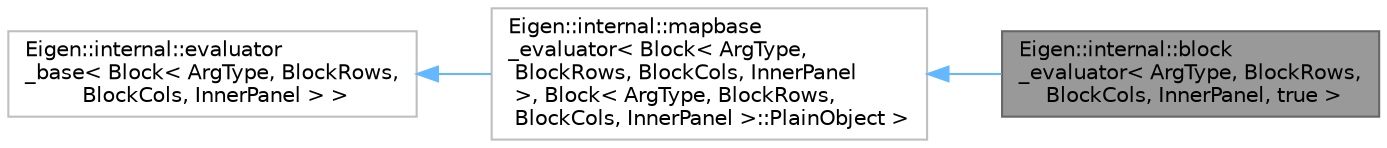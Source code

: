 digraph "Eigen::internal::block_evaluator&lt; ArgType, BlockRows, BlockCols, InnerPanel, true &gt;"
{
 // LATEX_PDF_SIZE
  bgcolor="transparent";
  edge [fontname=Helvetica,fontsize=10,labelfontname=Helvetica,labelfontsize=10];
  node [fontname=Helvetica,fontsize=10,shape=box,height=0.2,width=0.4];
  rankdir="LR";
  Node1 [id="Node000001",label="Eigen::internal::block\l_evaluator\< ArgType, BlockRows,\l BlockCols, InnerPanel, true \>",height=0.2,width=0.4,color="gray40", fillcolor="grey60", style="filled", fontcolor="black",tooltip=" "];
  Node2 -> Node1 [id="edge1_Node000001_Node000002",dir="back",color="steelblue1",style="solid",tooltip=" "];
  Node2 [id="Node000002",label="Eigen::internal::mapbase\l_evaluator\< Block\< ArgType,\l BlockRows, BlockCols, InnerPanel\l \>, Block\< ArgType, BlockRows,\l BlockCols, InnerPanel \>::PlainObject \>",height=0.2,width=0.4,color="grey75", fillcolor="white", style="filled",URL="$structEigen_1_1internal_1_1mapbase__evaluator.html",tooltip=" "];
  Node3 -> Node2 [id="edge2_Node000002_Node000003",dir="back",color="steelblue1",style="solid",tooltip=" "];
  Node3 [id="Node000003",label="Eigen::internal::evaluator\l_base\< Block\< ArgType, BlockRows,\l BlockCols, InnerPanel \> \>",height=0.2,width=0.4,color="grey75", fillcolor="white", style="filled",URL="$structEigen_1_1internal_1_1evaluator__base.html",tooltip=" "];
}

